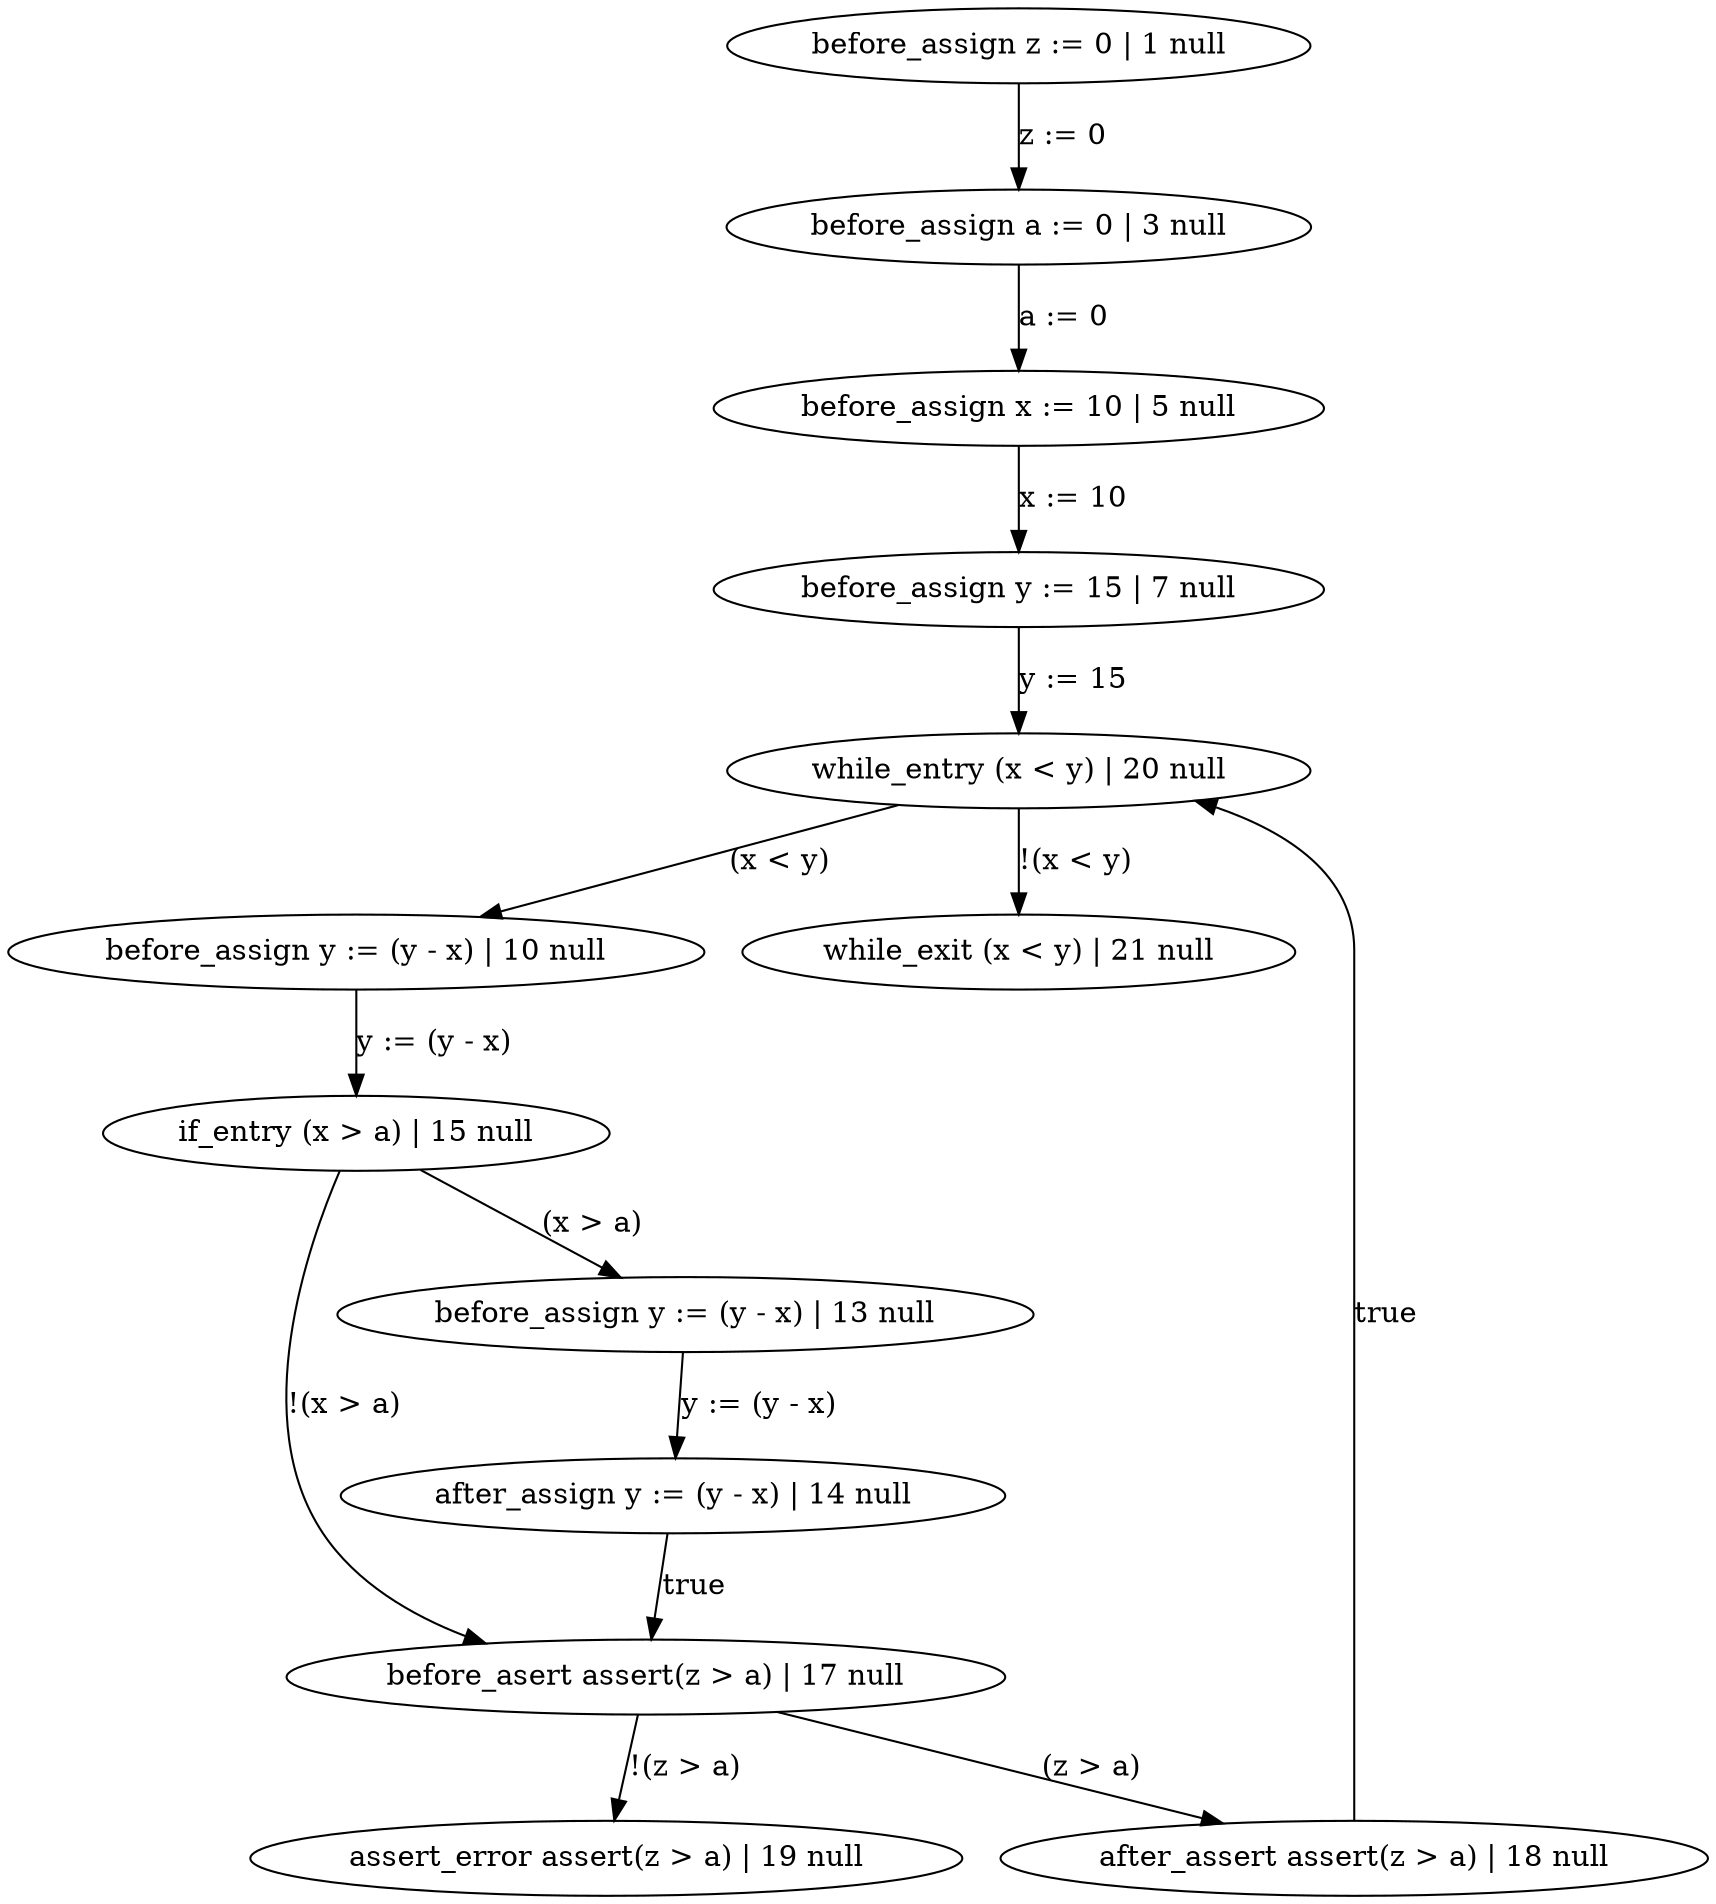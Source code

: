 digraph g {
"before_assign z := 0 | 1 null"->"before_assign a := 0 | 3 null"[label="z := 0"]

"before_assign a := 0 | 3 null"->"before_assign x := 10 | 5 null"[label="a := 0"]

"before_assign x := 10 | 5 null"->"before_assign y := 15 | 7 null"[label="x := 10"]

"before_assign y := 15 | 7 null"->"while_entry (x < y) | 20 null"[label="y := 15"]

"while_entry (x < y) | 20 null"->"before_assign y := (y - x) | 10 null"[label="(x < y)"]
"while_entry (x < y) | 20 null"->"while_exit (x < y) | 21 null"[label="!(x < y)"]

"before_assign y := (y - x) | 10 null"->"if_entry (x > a) | 15 null"[label="y := (y - x)"]

"if_entry (x > a) | 15 null"->"before_assign y := (y - x) | 13 null"[label="(x > a)"]
"if_entry (x > a) | 15 null"->"before_asert assert(z > a) | 17 null"[label="!(x > a)"]

"before_assign y := (y - x) | 13 null"->"after_assign y := (y - x) | 14 null"[label="y := (y - x)"]

"after_assign y := (y - x) | 14 null"->"before_asert assert(z > a) | 17 null"[label="true"]

"before_asert assert(z > a) | 17 null"->"after_assert assert(z > a) | 18 null"[label="(z > a)"]
"before_asert assert(z > a) | 17 null"->"assert_error assert(z > a) | 19 null"[label="!(z > a)"]


"after_assert assert(z > a) | 18 null"->"while_entry (x < y) | 20 null"[label="true"]



}
